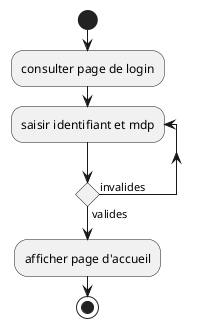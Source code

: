 @startuml
start
:consulter page de login;

repeat :saisir identifiant et mdp;
repeat while () is (invalides) not (valides)
:afficher page d'accueil;

stop
@enduml